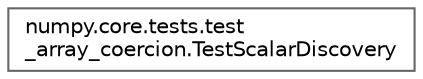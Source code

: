 digraph "Graphical Class Hierarchy"
{
 // LATEX_PDF_SIZE
  bgcolor="transparent";
  edge [fontname=Helvetica,fontsize=10,labelfontname=Helvetica,labelfontsize=10];
  node [fontname=Helvetica,fontsize=10,shape=box,height=0.2,width=0.4];
  rankdir="LR";
  Node0 [id="Node000000",label="numpy.core.tests.test\l_array_coercion.TestScalarDiscovery",height=0.2,width=0.4,color="grey40", fillcolor="white", style="filled",URL="$dc/d6c/classnumpy_1_1core_1_1tests_1_1test__array__coercion_1_1TestScalarDiscovery.html",tooltip=" "];
}
